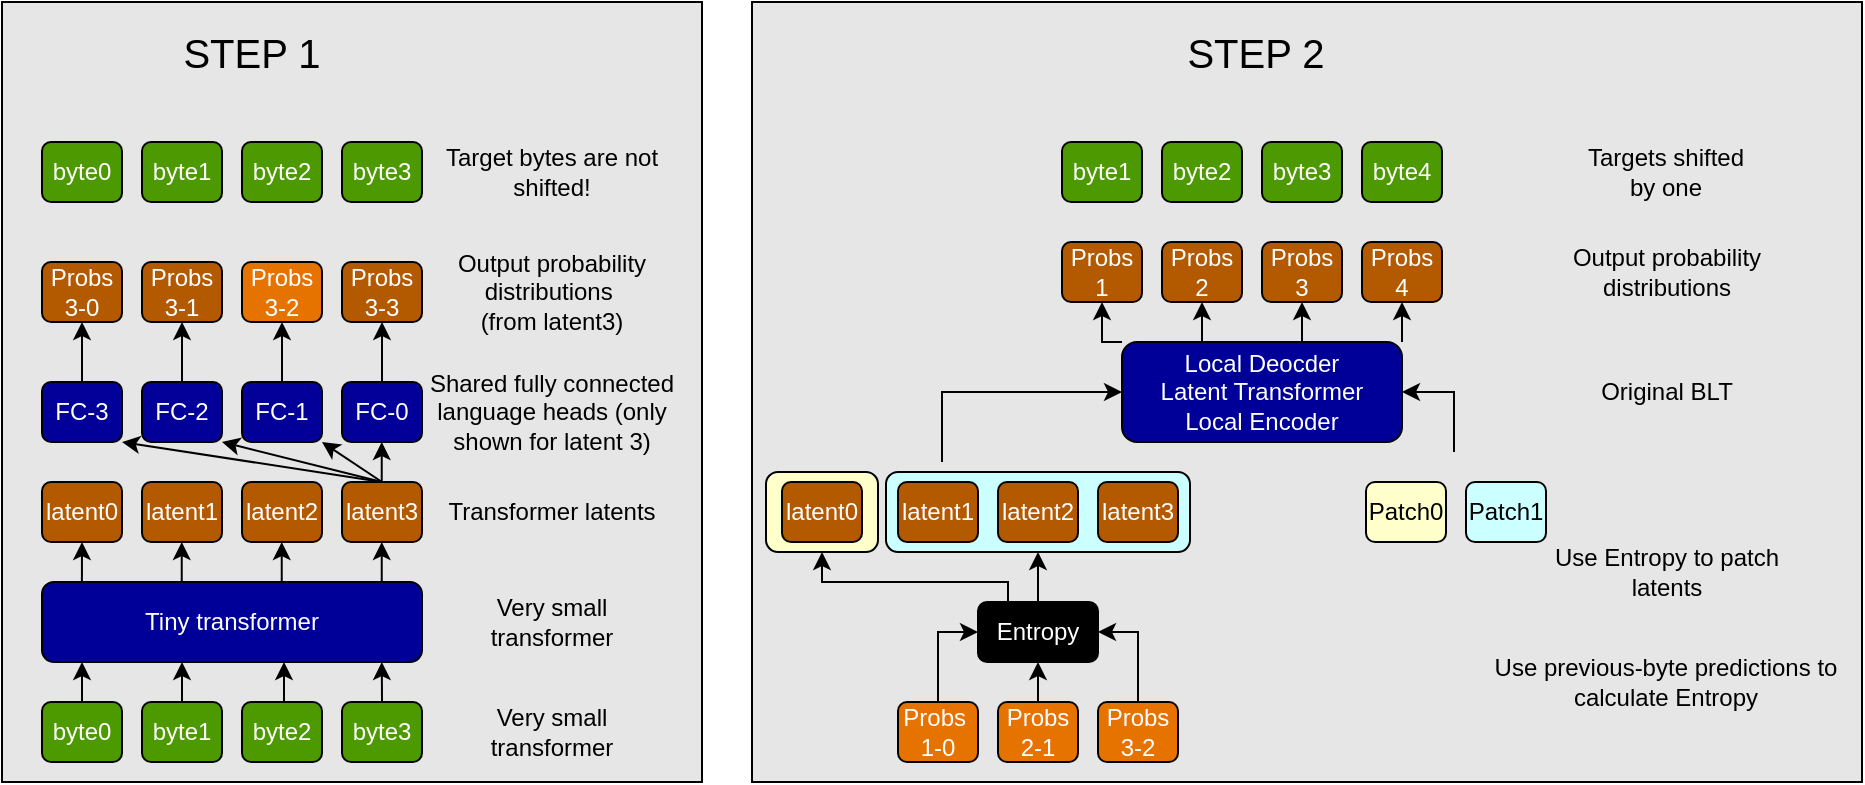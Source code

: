 <mxfile version="25.0.2">
  <diagram name="Seite-1" id="AwcVcW9VP8zm1qtS3SrH">
    <mxGraphModel dx="954" dy="674" grid="1" gridSize="10" guides="1" tooltips="1" connect="1" arrows="1" fold="1" page="1" pageScale="1" pageWidth="827" pageHeight="1169" math="0" shadow="0">
      <root>
        <mxCell id="0" />
        <mxCell id="1" parent="0" />
        <mxCell id="HqEFTpVDg2efrMnKJrko-24" value="" style="rounded=0;whiteSpace=wrap;html=1;fillColor=#E6E6E6;" vertex="1" parent="1">
          <mxGeometry x="415" y="20" width="555" height="390" as="geometry" />
        </mxCell>
        <mxCell id="HqEFTpVDg2efrMnKJrko-23" value="" style="rounded=0;whiteSpace=wrap;html=1;fillColor=#E6E6E6;" vertex="1" parent="1">
          <mxGeometry x="40" y="20" width="350" height="390" as="geometry" />
        </mxCell>
        <mxCell id="X-KIfJeAQy9R9fYGySRZ-61" value="" style="rounded=1;whiteSpace=wrap;html=1;fillColor=#FFFFCC;" parent="1" vertex="1">
          <mxGeometry x="422" y="255" width="56" height="40" as="geometry" />
        </mxCell>
        <mxCell id="X-KIfJeAQy9R9fYGySRZ-60" value="" style="rounded=1;whiteSpace=wrap;html=1;fillColor=#CCFFFF;" parent="1" vertex="1">
          <mxGeometry x="482" y="255" width="152" height="40" as="geometry" />
        </mxCell>
        <mxCell id="X-KIfJeAQy9R9fYGySRZ-1" value="byte0" style="rounded=1;whiteSpace=wrap;html=1;fillColor=#4D9900;fontColor=#FFFFFF;" parent="1" vertex="1">
          <mxGeometry x="60" y="370" width="40" height="30" as="geometry" />
        </mxCell>
        <mxCell id="X-KIfJeAQy9R9fYGySRZ-2" value="byte1" style="rounded=1;whiteSpace=wrap;html=1;fillColor=#4D9900;fontColor=#FFFFFF;" parent="1" vertex="1">
          <mxGeometry x="110" y="370" width="40" height="30" as="geometry" />
        </mxCell>
        <mxCell id="X-KIfJeAQy9R9fYGySRZ-3" value="byte2" style="rounded=1;whiteSpace=wrap;html=1;fillColor=#4D9900;fontColor=#FFFFFF;" parent="1" vertex="1">
          <mxGeometry x="160" y="370" width="40" height="30" as="geometry" />
        </mxCell>
        <mxCell id="X-KIfJeAQy9R9fYGySRZ-29" style="edgeStyle=orthogonalEdgeStyle;rounded=0;orthogonalLoop=1;jettySize=auto;html=1;exitX=0.5;exitY=0;exitDx=0;exitDy=0;" parent="1" source="X-KIfJeAQy9R9fYGySRZ-4" edge="1">
          <mxGeometry relative="1" as="geometry">
            <mxPoint x="229.899" y="350" as="targetPoint" />
          </mxGeometry>
        </mxCell>
        <mxCell id="X-KIfJeAQy9R9fYGySRZ-4" value="byte3" style="rounded=1;whiteSpace=wrap;html=1;fillColor=#4D9900;fontColor=#FFFFFF;" parent="1" vertex="1">
          <mxGeometry x="210" y="370" width="40" height="30" as="geometry" />
        </mxCell>
        <mxCell id="X-KIfJeAQy9R9fYGySRZ-5" value="Tiny transformer" style="rounded=1;whiteSpace=wrap;html=1;fillColor=#000099;fontColor=#FFFFFF;" parent="1" vertex="1">
          <mxGeometry x="60" y="310" width="190" height="40" as="geometry" />
        </mxCell>
        <mxCell id="X-KIfJeAQy9R9fYGySRZ-6" value="latent0" style="rounded=1;whiteSpace=wrap;html=1;fillColor=#B35900;fontColor=#FFFFFF;" parent="1" vertex="1">
          <mxGeometry x="60" y="260" width="40" height="30" as="geometry" />
        </mxCell>
        <mxCell id="X-KIfJeAQy9R9fYGySRZ-7" value="latent1" style="rounded=1;whiteSpace=wrap;html=1;fillColor=#B35900;fontColor=#FFFFFF;" parent="1" vertex="1">
          <mxGeometry x="110" y="260" width="40" height="30" as="geometry" />
        </mxCell>
        <mxCell id="X-KIfJeAQy9R9fYGySRZ-8" value="latent2" style="rounded=1;whiteSpace=wrap;html=1;fillColor=#B35900;fontColor=#FFFFFF;" parent="1" vertex="1">
          <mxGeometry x="160" y="260" width="40" height="30" as="geometry" />
        </mxCell>
        <mxCell id="X-KIfJeAQy9R9fYGySRZ-9" value="latent3" style="rounded=1;whiteSpace=wrap;html=1;fillColor=#B35900;fontColor=#FFFFFF;" parent="1" vertex="1">
          <mxGeometry x="210" y="260" width="40" height="30" as="geometry" />
        </mxCell>
        <mxCell id="X-KIfJeAQy9R9fYGySRZ-10" value="byte0" style="rounded=1;whiteSpace=wrap;html=1;fillColor=#4d9901;fontColor=#FFFFFF;" parent="1" vertex="1">
          <mxGeometry x="60" y="90" width="40" height="30" as="geometry" />
        </mxCell>
        <mxCell id="X-KIfJeAQy9R9fYGySRZ-11" value="byte1" style="rounded=1;whiteSpace=wrap;html=1;fillColor=#4d9901;fontColor=#FFFFFF;" parent="1" vertex="1">
          <mxGeometry x="110" y="90" width="40" height="30" as="geometry" />
        </mxCell>
        <mxCell id="X-KIfJeAQy9R9fYGySRZ-12" value="byte2" style="rounded=1;whiteSpace=wrap;html=1;fillColor=#4d9901;fontColor=#FFFFFF;" parent="1" vertex="1">
          <mxGeometry x="160" y="90" width="40" height="30" as="geometry" />
        </mxCell>
        <mxCell id="X-KIfJeAQy9R9fYGySRZ-13" value="byte3" style="rounded=1;whiteSpace=wrap;html=1;fillColor=#4d9901;fontColor=#FFFFFF;" parent="1" vertex="1">
          <mxGeometry x="210" y="90" width="40" height="30" as="geometry" />
        </mxCell>
        <mxCell id="X-KIfJeAQy9R9fYGySRZ-18" value="FC-0" style="rounded=1;whiteSpace=wrap;html=1;fillColor=#030099;fontColor=#FFFFFF;" parent="1" vertex="1">
          <mxGeometry x="210" y="210" width="40" height="30" as="geometry" />
        </mxCell>
        <mxCell id="X-KIfJeAQy9R9fYGySRZ-40" style="edgeStyle=orthogonalEdgeStyle;rounded=0;orthogonalLoop=1;jettySize=auto;html=1;exitX=0.5;exitY=0;exitDx=0;exitDy=0;entryX=0.5;entryY=1;entryDx=0;entryDy=0;" parent="1" source="X-KIfJeAQy9R9fYGySRZ-19" target="X-KIfJeAQy9R9fYGySRZ-23" edge="1">
          <mxGeometry relative="1" as="geometry" />
        </mxCell>
        <mxCell id="X-KIfJeAQy9R9fYGySRZ-19" value="FC-1" style="rounded=1;whiteSpace=wrap;html=1;fillColor=#030099;fontColor=#FFFFFF;" parent="1" vertex="1">
          <mxGeometry x="160" y="210" width="40" height="30" as="geometry" />
        </mxCell>
        <mxCell id="X-KIfJeAQy9R9fYGySRZ-39" style="edgeStyle=orthogonalEdgeStyle;rounded=0;orthogonalLoop=1;jettySize=auto;html=1;exitX=0.5;exitY=0;exitDx=0;exitDy=0;entryX=0.5;entryY=1;entryDx=0;entryDy=0;" parent="1" source="X-KIfJeAQy9R9fYGySRZ-20" target="X-KIfJeAQy9R9fYGySRZ-24" edge="1">
          <mxGeometry relative="1" as="geometry" />
        </mxCell>
        <mxCell id="X-KIfJeAQy9R9fYGySRZ-20" value="FC-2" style="rounded=1;whiteSpace=wrap;html=1;fillColor=#030099;fontColor=#FFFFFF;" parent="1" vertex="1">
          <mxGeometry x="110" y="210" width="40" height="30" as="geometry" />
        </mxCell>
        <mxCell id="X-KIfJeAQy9R9fYGySRZ-38" style="edgeStyle=orthogonalEdgeStyle;rounded=0;orthogonalLoop=1;jettySize=auto;html=1;exitX=0.5;exitY=0;exitDx=0;exitDy=0;entryX=0.5;entryY=1;entryDx=0;entryDy=0;" parent="1" source="X-KIfJeAQy9R9fYGySRZ-21" target="X-KIfJeAQy9R9fYGySRZ-25" edge="1">
          <mxGeometry relative="1" as="geometry" />
        </mxCell>
        <mxCell id="X-KIfJeAQy9R9fYGySRZ-21" value="FC-3" style="rounded=1;whiteSpace=wrap;html=1;fillColor=#030099;fontColor=#FFFFFF;" parent="1" vertex="1">
          <mxGeometry x="60" y="210" width="40" height="30" as="geometry" />
        </mxCell>
        <mxCell id="X-KIfJeAQy9R9fYGySRZ-22" value="Probs 3-3" style="rounded=1;whiteSpace=wrap;html=1;fillColor=#B35900;fontColor=#FFFFFF;" parent="1" vertex="1">
          <mxGeometry x="210" y="150" width="40" height="30" as="geometry" />
        </mxCell>
        <mxCell id="X-KIfJeAQy9R9fYGySRZ-23" value="Probs 3-2" style="rounded=1;whiteSpace=wrap;html=1;fillColor=#E67300;fontColor=#FFFFFF;" parent="1" vertex="1">
          <mxGeometry x="160" y="150" width="40" height="30" as="geometry" />
        </mxCell>
        <mxCell id="X-KIfJeAQy9R9fYGySRZ-24" value="Probs&lt;div&gt;3-1&lt;/div&gt;" style="rounded=1;whiteSpace=wrap;html=1;fillColor=#B35900;fontColor=#FFFFFF;" parent="1" vertex="1">
          <mxGeometry x="110" y="150" width="40" height="30" as="geometry" />
        </mxCell>
        <mxCell id="X-KIfJeAQy9R9fYGySRZ-25" value="Probs&lt;div&gt;3-0&lt;/div&gt;" style="rounded=1;whiteSpace=wrap;html=1;fillColor=#B35900;fontColor=#FFFFFF;" parent="1" vertex="1">
          <mxGeometry x="60" y="150" width="40" height="30" as="geometry" />
        </mxCell>
        <mxCell id="X-KIfJeAQy9R9fYGySRZ-26" style="edgeStyle=orthogonalEdgeStyle;rounded=0;orthogonalLoop=1;jettySize=auto;html=1;exitX=0.5;exitY=0;exitDx=0;exitDy=0;" parent="1" source="X-KIfJeAQy9R9fYGySRZ-1" edge="1">
          <mxGeometry relative="1" as="geometry">
            <mxPoint x="80" y="350" as="targetPoint" />
          </mxGeometry>
        </mxCell>
        <mxCell id="X-KIfJeAQy9R9fYGySRZ-27" style="edgeStyle=orthogonalEdgeStyle;rounded=0;orthogonalLoop=1;jettySize=auto;html=1;exitX=0.5;exitY=0;exitDx=0;exitDy=0;" parent="1" source="X-KIfJeAQy9R9fYGySRZ-2" edge="1">
          <mxGeometry relative="1" as="geometry">
            <mxPoint x="130" y="350" as="targetPoint" />
          </mxGeometry>
        </mxCell>
        <mxCell id="X-KIfJeAQy9R9fYGySRZ-28" style="edgeStyle=orthogonalEdgeStyle;rounded=0;orthogonalLoop=1;jettySize=auto;html=1;exitX=0.5;exitY=0;exitDx=0;exitDy=0;" parent="1" source="X-KIfJeAQy9R9fYGySRZ-3" edge="1">
          <mxGeometry relative="1" as="geometry">
            <mxPoint x="181" y="350" as="targetPoint" />
          </mxGeometry>
        </mxCell>
        <mxCell id="X-KIfJeAQy9R9fYGySRZ-30" value="" style="endArrow=classic;html=1;rounded=0;entryX=0.5;entryY=1;entryDx=0;entryDy=0;exitX=0.105;exitY=0;exitDx=0;exitDy=0;exitPerimeter=0;" parent="1" source="X-KIfJeAQy9R9fYGySRZ-5" target="X-KIfJeAQy9R9fYGySRZ-6" edge="1">
          <mxGeometry width="50" height="50" relative="1" as="geometry">
            <mxPoint x="110" y="320" as="sourcePoint" />
            <mxPoint x="160" y="270" as="targetPoint" />
          </mxGeometry>
        </mxCell>
        <mxCell id="X-KIfJeAQy9R9fYGySRZ-31" value="" style="endArrow=classic;html=1;rounded=0;entryX=0.5;entryY=1;entryDx=0;entryDy=0;exitX=0.105;exitY=0;exitDx=0;exitDy=0;exitPerimeter=0;" parent="1" edge="1">
          <mxGeometry width="50" height="50" relative="1" as="geometry">
            <mxPoint x="129.87" y="310" as="sourcePoint" />
            <mxPoint x="129.87" y="290" as="targetPoint" />
          </mxGeometry>
        </mxCell>
        <mxCell id="X-KIfJeAQy9R9fYGySRZ-32" value="" style="endArrow=classic;html=1;rounded=0;entryX=0.5;entryY=1;entryDx=0;entryDy=0;exitX=0.105;exitY=0;exitDx=0;exitDy=0;exitPerimeter=0;" parent="1" edge="1">
          <mxGeometry width="50" height="50" relative="1" as="geometry">
            <mxPoint x="179.87" y="310" as="sourcePoint" />
            <mxPoint x="179.87" y="290" as="targetPoint" />
          </mxGeometry>
        </mxCell>
        <mxCell id="X-KIfJeAQy9R9fYGySRZ-33" value="" style="endArrow=classic;html=1;rounded=0;entryX=0.5;entryY=1;entryDx=0;entryDy=0;exitX=0.105;exitY=0;exitDx=0;exitDy=0;exitPerimeter=0;" parent="1" edge="1">
          <mxGeometry width="50" height="50" relative="1" as="geometry">
            <mxPoint x="229.87" y="310" as="sourcePoint" />
            <mxPoint x="229.87" y="290" as="targetPoint" />
          </mxGeometry>
        </mxCell>
        <mxCell id="X-KIfJeAQy9R9fYGySRZ-34" value="" style="endArrow=classic;html=1;rounded=0;entryX=0.5;entryY=1;entryDx=0;entryDy=0;exitX=0.105;exitY=0;exitDx=0;exitDy=0;exitPerimeter=0;" parent="1" edge="1">
          <mxGeometry width="50" height="50" relative="1" as="geometry">
            <mxPoint x="229.87" y="260" as="sourcePoint" />
            <mxPoint x="229.87" y="240" as="targetPoint" />
          </mxGeometry>
        </mxCell>
        <mxCell id="X-KIfJeAQy9R9fYGySRZ-35" value="" style="endArrow=classic;html=1;rounded=0;entryX=1;entryY=1;entryDx=0;entryDy=0;exitX=0.5;exitY=0;exitDx=0;exitDy=0;" parent="1" source="X-KIfJeAQy9R9fYGySRZ-9" target="X-KIfJeAQy9R9fYGySRZ-19" edge="1">
          <mxGeometry width="50" height="50" relative="1" as="geometry">
            <mxPoint x="220" y="270" as="sourcePoint" />
            <mxPoint x="220" y="250" as="targetPoint" />
          </mxGeometry>
        </mxCell>
        <mxCell id="X-KIfJeAQy9R9fYGySRZ-36" value="" style="endArrow=classic;html=1;rounded=0;entryX=1;entryY=1;entryDx=0;entryDy=0;exitX=0.5;exitY=0;exitDx=0;exitDy=0;" parent="1" source="X-KIfJeAQy9R9fYGySRZ-9" target="X-KIfJeAQy9R9fYGySRZ-20" edge="1">
          <mxGeometry width="50" height="50" relative="1" as="geometry">
            <mxPoint x="240" y="250" as="sourcePoint" />
            <mxPoint x="200" y="250" as="targetPoint" />
          </mxGeometry>
        </mxCell>
        <mxCell id="X-KIfJeAQy9R9fYGySRZ-37" value="" style="endArrow=classic;html=1;rounded=0;entryX=1;entryY=1;entryDx=0;entryDy=0;exitX=0.5;exitY=0;exitDx=0;exitDy=0;" parent="1" source="X-KIfJeAQy9R9fYGySRZ-9" target="X-KIfJeAQy9R9fYGySRZ-21" edge="1">
          <mxGeometry width="50" height="50" relative="1" as="geometry">
            <mxPoint x="240" y="270" as="sourcePoint" />
            <mxPoint x="160" y="250" as="targetPoint" />
          </mxGeometry>
        </mxCell>
        <mxCell id="X-KIfJeAQy9R9fYGySRZ-41" style="edgeStyle=orthogonalEdgeStyle;rounded=0;orthogonalLoop=1;jettySize=auto;html=1;exitX=0.5;exitY=0;exitDx=0;exitDy=0;entryX=0.5;entryY=1;entryDx=0;entryDy=0;" parent="1" source="X-KIfJeAQy9R9fYGySRZ-18" target="X-KIfJeAQy9R9fYGySRZ-22" edge="1">
          <mxGeometry relative="1" as="geometry" />
        </mxCell>
        <mxCell id="X-KIfJeAQy9R9fYGySRZ-42" value="Output probability distributions&amp;nbsp;&lt;div&gt;(from latent3)&lt;/div&gt;" style="text;html=1;align=center;verticalAlign=middle;whiteSpace=wrap;rounded=0;" parent="1" vertex="1">
          <mxGeometry x="260" y="150" width="110" height="30" as="geometry" />
        </mxCell>
        <mxCell id="X-KIfJeAQy9R9fYGySRZ-43" value="Shared fully connected language heads (only shown for latent 3)" style="text;html=1;align=center;verticalAlign=middle;whiteSpace=wrap;rounded=0;" parent="1" vertex="1">
          <mxGeometry x="250" y="205" width="130" height="40" as="geometry" />
        </mxCell>
        <mxCell id="X-KIfJeAQy9R9fYGySRZ-44" value="Transformer latents" style="text;html=1;align=center;verticalAlign=middle;whiteSpace=wrap;rounded=0;" parent="1" vertex="1">
          <mxGeometry x="260" y="260" width="110" height="30" as="geometry" />
        </mxCell>
        <mxCell id="X-KIfJeAQy9R9fYGySRZ-45" value="Very small transformer" style="text;html=1;align=center;verticalAlign=middle;whiteSpace=wrap;rounded=0;" parent="1" vertex="1">
          <mxGeometry x="260" y="315" width="110" height="30" as="geometry" />
        </mxCell>
        <mxCell id="X-KIfJeAQy9R9fYGySRZ-46" value="Very small transformer" style="text;html=1;align=center;verticalAlign=middle;whiteSpace=wrap;rounded=0;" parent="1" vertex="1">
          <mxGeometry x="260" y="370" width="110" height="30" as="geometry" />
        </mxCell>
        <mxCell id="X-KIfJeAQy9R9fYGySRZ-47" value="Target bytes are not shifted!" style="text;html=1;align=center;verticalAlign=middle;whiteSpace=wrap;rounded=0;" parent="1" vertex="1">
          <mxGeometry x="260" y="90" width="110" height="30" as="geometry" />
        </mxCell>
        <mxCell id="X-KIfJeAQy9R9fYGySRZ-48" value="latent0" style="rounded=1;whiteSpace=wrap;html=1;fillColor=#B35900;fontColor=#FFFFFF;" parent="1" vertex="1">
          <mxGeometry x="430" y="260" width="40" height="30" as="geometry" />
        </mxCell>
        <mxCell id="X-KIfJeAQy9R9fYGySRZ-49" value="latent1" style="rounded=1;whiteSpace=wrap;html=1;fillColor=#B35900;fontColor=#FFFFFF;" parent="1" vertex="1">
          <mxGeometry x="488" y="260" width="40" height="30" as="geometry" />
        </mxCell>
        <mxCell id="X-KIfJeAQy9R9fYGySRZ-50" value="latent2" style="rounded=1;whiteSpace=wrap;html=1;fillColor=#B35900;fontColor=#FFFFFF;" parent="1" vertex="1">
          <mxGeometry x="538" y="260" width="40" height="30" as="geometry" />
        </mxCell>
        <mxCell id="X-KIfJeAQy9R9fYGySRZ-51" value="latent3" style="rounded=1;whiteSpace=wrap;html=1;fillColor=#B35900;fontColor=#FFFFFF;" parent="1" vertex="1">
          <mxGeometry x="588" y="260" width="40" height="30" as="geometry" />
        </mxCell>
        <mxCell id="X-KIfJeAQy9R9fYGySRZ-57" style="edgeStyle=orthogonalEdgeStyle;rounded=0;orthogonalLoop=1;jettySize=auto;html=1;exitX=0.5;exitY=0;exitDx=0;exitDy=0;entryX=1;entryY=0.5;entryDx=0;entryDy=0;" parent="1" source="X-KIfJeAQy9R9fYGySRZ-52" target="X-KIfJeAQy9R9fYGySRZ-56" edge="1">
          <mxGeometry relative="1" as="geometry" />
        </mxCell>
        <mxCell id="X-KIfJeAQy9R9fYGySRZ-52" value="Probs 3-2" style="rounded=1;whiteSpace=wrap;html=1;fillColor=#E67300;fontColor=#FFFFFF;" parent="1" vertex="1">
          <mxGeometry x="588" y="370" width="40" height="30" as="geometry" />
        </mxCell>
        <mxCell id="X-KIfJeAQy9R9fYGySRZ-58" style="edgeStyle=orthogonalEdgeStyle;rounded=0;orthogonalLoop=1;jettySize=auto;html=1;exitX=0.5;exitY=0;exitDx=0;exitDy=0;entryX=0.5;entryY=1;entryDx=0;entryDy=0;" parent="1" source="X-KIfJeAQy9R9fYGySRZ-53" target="X-KIfJeAQy9R9fYGySRZ-56" edge="1">
          <mxGeometry relative="1" as="geometry" />
        </mxCell>
        <mxCell id="X-KIfJeAQy9R9fYGySRZ-53" value="Probs 2-1" style="rounded=1;whiteSpace=wrap;html=1;fillColor=#E67300;fontColor=#FFFFFF;" parent="1" vertex="1">
          <mxGeometry x="538" y="370" width="40" height="30" as="geometry" />
        </mxCell>
        <mxCell id="X-KIfJeAQy9R9fYGySRZ-59" style="edgeStyle=orthogonalEdgeStyle;rounded=0;orthogonalLoop=1;jettySize=auto;html=1;exitX=0.5;exitY=0;exitDx=0;exitDy=0;entryX=0;entryY=0.5;entryDx=0;entryDy=0;" parent="1" source="X-KIfJeAQy9R9fYGySRZ-54" target="X-KIfJeAQy9R9fYGySRZ-56" edge="1">
          <mxGeometry relative="1" as="geometry" />
        </mxCell>
        <mxCell id="X-KIfJeAQy9R9fYGySRZ-54" value="Probs&amp;nbsp;&lt;div&gt;1-0&lt;/div&gt;" style="rounded=1;whiteSpace=wrap;html=1;fillColor=#E67300;fontColor=#FFFFFF;" parent="1" vertex="1">
          <mxGeometry x="488" y="370" width="40" height="30" as="geometry" />
        </mxCell>
        <mxCell id="X-KIfJeAQy9R9fYGySRZ-65" style="edgeStyle=orthogonalEdgeStyle;rounded=0;orthogonalLoop=1;jettySize=auto;html=1;exitX=0.25;exitY=0;exitDx=0;exitDy=0;entryX=0.5;entryY=1;entryDx=0;entryDy=0;" parent="1" source="X-KIfJeAQy9R9fYGySRZ-56" target="X-KIfJeAQy9R9fYGySRZ-61" edge="1">
          <mxGeometry relative="1" as="geometry">
            <Array as="points">
              <mxPoint x="543" y="310" />
              <mxPoint x="450" y="310" />
            </Array>
          </mxGeometry>
        </mxCell>
        <mxCell id="X-KIfJeAQy9R9fYGySRZ-56" value="Entropy" style="rounded=1;whiteSpace=wrap;html=1;fontColor=#FFFFFF;fillColor=#000000;" parent="1" vertex="1">
          <mxGeometry x="528" y="320" width="60" height="30" as="geometry" />
        </mxCell>
        <mxCell id="X-KIfJeAQy9R9fYGySRZ-62" value="Patch1" style="rounded=1;whiteSpace=wrap;html=1;fillColor=#CCFFFF;fontColor=#000000;" parent="1" vertex="1">
          <mxGeometry x="772" y="260" width="40" height="30" as="geometry" />
        </mxCell>
        <mxCell id="X-KIfJeAQy9R9fYGySRZ-63" value="Patch0" style="rounded=1;whiteSpace=wrap;html=1;fillColor=#FFFFCC;fontColor=#000000;" parent="1" vertex="1">
          <mxGeometry x="722" y="260" width="40" height="30" as="geometry" />
        </mxCell>
        <mxCell id="X-KIfJeAQy9R9fYGySRZ-64" value="" style="endArrow=classic;html=1;rounded=0;exitX=0.5;exitY=0;exitDx=0;exitDy=0;entryX=0.5;entryY=1;entryDx=0;entryDy=0;" parent="1" source="X-KIfJeAQy9R9fYGySRZ-56" target="X-KIfJeAQy9R9fYGySRZ-60" edge="1">
          <mxGeometry width="50" height="50" relative="1" as="geometry">
            <mxPoint x="550" y="310" as="sourcePoint" />
            <mxPoint x="600" y="260" as="targetPoint" />
          </mxGeometry>
        </mxCell>
        <mxCell id="X-KIfJeAQy9R9fYGySRZ-66" value="" style="endArrow=classic;html=1;rounded=0;entryX=1;entryY=0.5;entryDx=0;entryDy=0;" parent="1" edge="1" target="X-KIfJeAQy9R9fYGySRZ-67">
          <mxGeometry width="50" height="50" relative="1" as="geometry">
            <mxPoint x="766" y="245" as="sourcePoint" />
            <mxPoint x="700" y="210" as="targetPoint" />
            <Array as="points">
              <mxPoint x="766" y="215" />
            </Array>
          </mxGeometry>
        </mxCell>
        <mxCell id="HqEFTpVDg2efrMnKJrko-11" style="edgeStyle=orthogonalEdgeStyle;rounded=0;orthogonalLoop=1;jettySize=auto;html=1;exitX=0;exitY=0;exitDx=0;exitDy=0;entryX=0.5;entryY=1;entryDx=0;entryDy=0;" edge="1" parent="1" source="X-KIfJeAQy9R9fYGySRZ-67" target="HqEFTpVDg2efrMnKJrko-8">
          <mxGeometry relative="1" as="geometry" />
        </mxCell>
        <mxCell id="HqEFTpVDg2efrMnKJrko-12" style="edgeStyle=orthogonalEdgeStyle;rounded=0;orthogonalLoop=1;jettySize=auto;html=1;exitX=0.25;exitY=0;exitDx=0;exitDy=0;entryX=0.5;entryY=1;entryDx=0;entryDy=0;" edge="1" parent="1" source="X-KIfJeAQy9R9fYGySRZ-67" target="HqEFTpVDg2efrMnKJrko-7">
          <mxGeometry relative="1" as="geometry" />
        </mxCell>
        <mxCell id="HqEFTpVDg2efrMnKJrko-13" style="edgeStyle=orthogonalEdgeStyle;rounded=0;orthogonalLoop=1;jettySize=auto;html=1;exitX=0.75;exitY=0;exitDx=0;exitDy=0;entryX=0.5;entryY=1;entryDx=0;entryDy=0;" edge="1" parent="1" source="X-KIfJeAQy9R9fYGySRZ-67" target="HqEFTpVDg2efrMnKJrko-6">
          <mxGeometry relative="1" as="geometry" />
        </mxCell>
        <mxCell id="HqEFTpVDg2efrMnKJrko-15" style="edgeStyle=orthogonalEdgeStyle;rounded=0;orthogonalLoop=1;jettySize=auto;html=1;exitX=1;exitY=0;exitDx=0;exitDy=0;entryX=0.5;entryY=1;entryDx=0;entryDy=0;" edge="1" parent="1" source="X-KIfJeAQy9R9fYGySRZ-67" target="HqEFTpVDg2efrMnKJrko-5">
          <mxGeometry relative="1" as="geometry" />
        </mxCell>
        <mxCell id="X-KIfJeAQy9R9fYGySRZ-67" value="&lt;div&gt;Local Deocder&lt;/div&gt;&lt;div&gt;Latent Transformer&lt;/div&gt;Local Encoder" style="rounded=1;whiteSpace=wrap;html=1;fillColor=#000099;fontColor=#FFFFFF;" parent="1" vertex="1">
          <mxGeometry x="600" y="190" width="140" height="50" as="geometry" />
        </mxCell>
        <mxCell id="HqEFTpVDg2efrMnKJrko-1" value="byte4" style="rounded=1;whiteSpace=wrap;html=1;fillColor=#4d9901;fontColor=#FFFFFF;" vertex="1" parent="1">
          <mxGeometry x="720" y="90" width="40" height="30" as="geometry" />
        </mxCell>
        <mxCell id="HqEFTpVDg2efrMnKJrko-2" value="byte1" style="rounded=1;whiteSpace=wrap;html=1;fillColor=#4d9901;fontColor=#FFFFFF;" vertex="1" parent="1">
          <mxGeometry x="570" y="90" width="40" height="30" as="geometry" />
        </mxCell>
        <mxCell id="HqEFTpVDg2efrMnKJrko-3" value="byte2" style="rounded=1;whiteSpace=wrap;html=1;fillColor=#4d9901;fontColor=#FFFFFF;" vertex="1" parent="1">
          <mxGeometry x="620" y="90" width="40" height="30" as="geometry" />
        </mxCell>
        <mxCell id="HqEFTpVDg2efrMnKJrko-4" value="byte3" style="rounded=1;whiteSpace=wrap;html=1;fillColor=#4d9901;fontColor=#FFFFFF;" vertex="1" parent="1">
          <mxGeometry x="670" y="90" width="40" height="30" as="geometry" />
        </mxCell>
        <mxCell id="HqEFTpVDg2efrMnKJrko-5" value="Probs 4" style="rounded=1;whiteSpace=wrap;html=1;fillColor=#B35900;fontColor=#FFFFFF;" vertex="1" parent="1">
          <mxGeometry x="720" y="140" width="40" height="30" as="geometry" />
        </mxCell>
        <mxCell id="HqEFTpVDg2efrMnKJrko-6" value="Probs 3" style="rounded=1;whiteSpace=wrap;html=1;fillColor=#b35900;fontColor=#FFFFFF;" vertex="1" parent="1">
          <mxGeometry x="670" y="140" width="40" height="30" as="geometry" />
        </mxCell>
        <mxCell id="HqEFTpVDg2efrMnKJrko-7" value="Probs&lt;div&gt;2&lt;/div&gt;" style="rounded=1;whiteSpace=wrap;html=1;fillColor=#B35900;fontColor=#FFFFFF;" vertex="1" parent="1">
          <mxGeometry x="620" y="140" width="40" height="30" as="geometry" />
        </mxCell>
        <mxCell id="HqEFTpVDg2efrMnKJrko-8" value="Probs&lt;div&gt;1&lt;/div&gt;" style="rounded=1;whiteSpace=wrap;html=1;fillColor=#B35900;fontColor=#FFFFFF;" vertex="1" parent="1">
          <mxGeometry x="570" y="140" width="40" height="30" as="geometry" />
        </mxCell>
        <mxCell id="HqEFTpVDg2efrMnKJrko-10" value="" style="endArrow=classic;html=1;rounded=0;entryX=0;entryY=0.5;entryDx=0;entryDy=0;" edge="1" parent="1" target="X-KIfJeAQy9R9fYGySRZ-67">
          <mxGeometry width="50" height="50" relative="1" as="geometry">
            <mxPoint x="510" y="250" as="sourcePoint" />
            <mxPoint x="560" y="200" as="targetPoint" />
            <Array as="points">
              <mxPoint x="510" y="215" />
            </Array>
          </mxGeometry>
        </mxCell>
        <mxCell id="HqEFTpVDg2efrMnKJrko-16" value="Targets shifted by one" style="text;html=1;align=center;verticalAlign=middle;whiteSpace=wrap;rounded=0;" vertex="1" parent="1">
          <mxGeometry x="827" y="90" width="90" height="30" as="geometry" />
        </mxCell>
        <mxCell id="HqEFTpVDg2efrMnKJrko-17" value="Output probability distributions" style="text;html=1;align=center;verticalAlign=middle;whiteSpace=wrap;rounded=0;" vertex="1" parent="1">
          <mxGeometry x="800.5" y="140" width="143" height="30" as="geometry" />
        </mxCell>
        <mxCell id="HqEFTpVDg2efrMnKJrko-18" value="Original BLT" style="text;html=1;align=center;verticalAlign=middle;whiteSpace=wrap;rounded=0;" vertex="1" parent="1">
          <mxGeometry x="800.5" y="200" width="143" height="30" as="geometry" />
        </mxCell>
        <mxCell id="HqEFTpVDg2efrMnKJrko-19" value="Use Entropy to patch&lt;div&gt;latents&lt;/div&gt;" style="text;html=1;align=center;verticalAlign=middle;whiteSpace=wrap;rounded=0;" vertex="1" parent="1">
          <mxGeometry x="800.5" y="290" width="143" height="30" as="geometry" />
        </mxCell>
        <mxCell id="HqEFTpVDg2efrMnKJrko-20" value="Use previous-byte predictions to calculate Entropy" style="text;html=1;align=center;verticalAlign=middle;whiteSpace=wrap;rounded=0;" vertex="1" parent="1">
          <mxGeometry x="780.25" y="345" width="183.5" height="30" as="geometry" />
        </mxCell>
        <mxCell id="HqEFTpVDg2efrMnKJrko-21" value="&lt;font style=&quot;font-size: 20px;&quot;&gt;STEP 1&lt;/font&gt;" style="text;html=1;align=center;verticalAlign=middle;whiteSpace=wrap;rounded=0;labelBorderColor=none;" vertex="1" parent="1">
          <mxGeometry x="110" y="30" width="110" height="30" as="geometry" />
        </mxCell>
        <mxCell id="HqEFTpVDg2efrMnKJrko-22" value="&lt;font style=&quot;font-size: 20px;&quot;&gt;STEP 2&lt;/font&gt;" style="text;html=1;align=center;verticalAlign=middle;whiteSpace=wrap;rounded=0;labelBorderColor=none;" vertex="1" parent="1">
          <mxGeometry x="612" y="30" width="110" height="30" as="geometry" />
        </mxCell>
      </root>
    </mxGraphModel>
  </diagram>
</mxfile>
